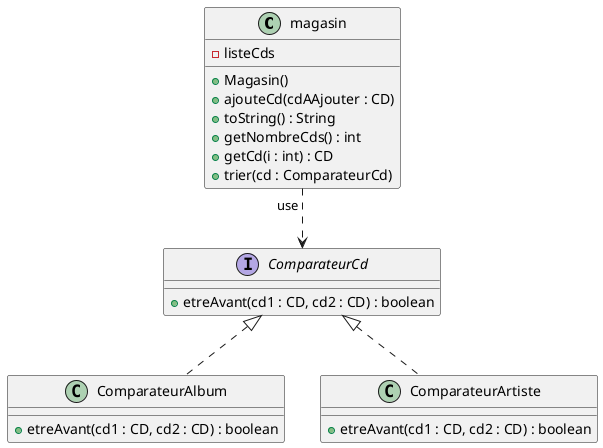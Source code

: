 @startuml

class magasin{
    -listeCds

    +Magasin()
    +ajouteCd(cdAAjouter : CD)
    +toString() : String
    +getNombreCds() : int
    +getCd(i : int) : CD
    +trier(cd : ComparateurCd)
}

interface ComparateurCd{
    +etreAvant(cd1 : CD, cd2 : CD) : boolean
}

class ComparateurAlbum{
    +etreAvant(cd1 : CD, cd2 : CD) : boolean
}

class ComparateurArtiste{
    +etreAvant(cd1 : CD, cd2 : CD) : boolean
}

ComparateurCd <|.. ComparateurAlbum
ComparateurCd <|.. ComparateurArtiste
magasin "use " ..> ComparateurCd

@enduml